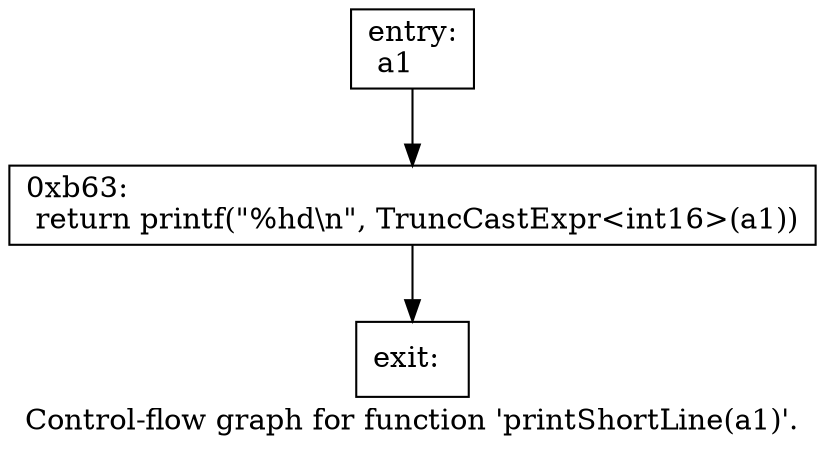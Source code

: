 digraph "Control-flow graph for function 'printShortLine(a1)'." {
  label="Control-flow graph for function 'printShortLine(a1)'.";
  node [shape=record];

  Node0730F968 [label="{entry:\l  a1\l}"];
  Node0730F968 -> Node0730F800;
  Node0730F800 [label="{0xb63:\l  return printf(\"%hd\\n\", TruncCastExpr\<int16\>(a1))\l}"];
  Node0730F800 -> Node0730FB60;
  Node0730FB60 [label="{exit:\l}"];

}
